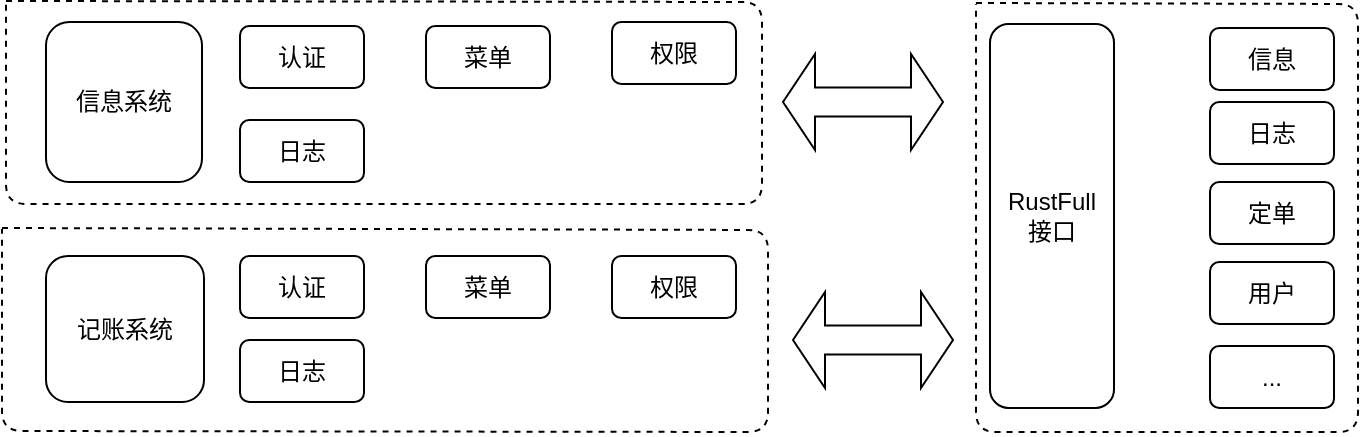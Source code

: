 <mxfile version="12.3.6" type="github" pages="1">
  <diagram id="tJWWhk9epjhnF2ZNmCeK" name="第 1 页">
    <mxGraphModel dx="1822" dy="794" grid="0" gridSize="10" guides="1" tooltips="1" connect="1" arrows="1" fold="1" page="0" pageScale="1" pageWidth="827" pageHeight="1169" math="0" shadow="0">
      <root>
        <mxCell id="0"/>
        <mxCell id="1" parent="0"/>
        <mxCell id="jZChNoaa0mM0v9DQ4_Sb-1" value="信息系统" style="rounded=1;whiteSpace=wrap;html=1;" parent="1" vertex="1">
          <mxGeometry x="-173" y="339" width="78" height="80" as="geometry"/>
        </mxCell>
        <mxCell id="jZChNoaa0mM0v9DQ4_Sb-2" value="记账系统" style="rounded=1;whiteSpace=wrap;html=1;" parent="1" vertex="1">
          <mxGeometry x="-173" y="456" width="79" height="73" as="geometry"/>
        </mxCell>
        <mxCell id="jZChNoaa0mM0v9DQ4_Sb-7" value="" style="endArrow=none;dashed=1;html=1;" parent="1" edge="1">
          <mxGeometry width="50" height="50" relative="1" as="geometry">
            <mxPoint x="-193" y="328.5" as="sourcePoint"/>
            <mxPoint x="-193" y="329" as="targetPoint"/>
            <Array as="points">
              <mxPoint x="185" y="329"/>
              <mxPoint x="185" y="430"/>
              <mxPoint x="-193" y="430"/>
            </Array>
          </mxGeometry>
        </mxCell>
        <mxCell id="jZChNoaa0mM0v9DQ4_Sb-9" value="认证" style="rounded=1;whiteSpace=wrap;html=1;" parent="1" vertex="1">
          <mxGeometry x="-76" y="341" width="62" height="31" as="geometry"/>
        </mxCell>
        <mxCell id="jZChNoaa0mM0v9DQ4_Sb-10" value="菜单" style="rounded=1;whiteSpace=wrap;html=1;" parent="1" vertex="1">
          <mxGeometry x="17" y="341" width="62" height="31" as="geometry"/>
        </mxCell>
        <mxCell id="jZChNoaa0mM0v9DQ4_Sb-11" value="权限" style="rounded=1;whiteSpace=wrap;html=1;" parent="1" vertex="1">
          <mxGeometry x="110" y="339" width="62" height="31" as="geometry"/>
        </mxCell>
        <mxCell id="jZChNoaa0mM0v9DQ4_Sb-13" value="" style="endArrow=none;dashed=1;html=1;" parent="1" edge="1">
          <mxGeometry width="50" height="50" relative="1" as="geometry">
            <mxPoint x="-195" y="442" as="sourcePoint"/>
            <mxPoint x="-195" y="442.5" as="targetPoint"/>
            <Array as="points">
              <mxPoint x="188" y="443"/>
              <mxPoint x="188" y="544"/>
              <mxPoint x="-195" y="543.5"/>
            </Array>
          </mxGeometry>
        </mxCell>
        <mxCell id="jZChNoaa0mM0v9DQ4_Sb-14" value="日志" style="rounded=1;whiteSpace=wrap;html=1;" parent="1" vertex="1">
          <mxGeometry x="-76" y="388" width="62" height="31" as="geometry"/>
        </mxCell>
        <mxCell id="jZChNoaa0mM0v9DQ4_Sb-15" value="" style="endArrow=none;dashed=1;html=1;" parent="1" edge="1">
          <mxGeometry width="50" height="50" relative="1" as="geometry">
            <mxPoint x="292" y="329.5" as="sourcePoint"/>
            <mxPoint x="292" y="330" as="targetPoint"/>
            <Array as="points">
              <mxPoint x="483" y="330"/>
              <mxPoint x="483" y="544"/>
              <mxPoint x="292" y="544"/>
            </Array>
          </mxGeometry>
        </mxCell>
        <mxCell id="jZChNoaa0mM0v9DQ4_Sb-16" value="日志" style="rounded=1;whiteSpace=wrap;html=1;" parent="1" vertex="1">
          <mxGeometry x="-76" y="498" width="62" height="31" as="geometry"/>
        </mxCell>
        <mxCell id="jZChNoaa0mM0v9DQ4_Sb-17" value="认证" style="rounded=1;whiteSpace=wrap;html=1;" parent="1" vertex="1">
          <mxGeometry x="-76" y="456" width="62" height="31" as="geometry"/>
        </mxCell>
        <mxCell id="jZChNoaa0mM0v9DQ4_Sb-18" value="菜单" style="rounded=1;whiteSpace=wrap;html=1;" parent="1" vertex="1">
          <mxGeometry x="17" y="456" width="62" height="31" as="geometry"/>
        </mxCell>
        <mxCell id="jZChNoaa0mM0v9DQ4_Sb-19" value="权限" style="rounded=1;whiteSpace=wrap;html=1;" parent="1" vertex="1">
          <mxGeometry x="110" y="456" width="62" height="31" as="geometry"/>
        </mxCell>
        <mxCell id="jZChNoaa0mM0v9DQ4_Sb-20" value="用户" style="rounded=1;whiteSpace=wrap;html=1;" parent="1" vertex="1">
          <mxGeometry x="409" y="459" width="62" height="31" as="geometry"/>
        </mxCell>
        <mxCell id="jZChNoaa0mM0v9DQ4_Sb-21" value="信息" style="rounded=1;whiteSpace=wrap;html=1;" parent="1" vertex="1">
          <mxGeometry x="409" y="342" width="62" height="31" as="geometry"/>
        </mxCell>
        <mxCell id="jZChNoaa0mM0v9DQ4_Sb-22" value="定单" style="rounded=1;whiteSpace=wrap;html=1;" parent="1" vertex="1">
          <mxGeometry x="409" y="419" width="62" height="31" as="geometry"/>
        </mxCell>
        <mxCell id="jZChNoaa0mM0v9DQ4_Sb-23" value="日志" style="rounded=1;whiteSpace=wrap;html=1;" parent="1" vertex="1">
          <mxGeometry x="409" y="379" width="62" height="31" as="geometry"/>
        </mxCell>
        <mxCell id="DrqvwlRdAEcvYH56wbdn-7" value="RustFull&lt;br&gt;接口" style="rounded=1;whiteSpace=wrap;html=1;" parent="1" vertex="1">
          <mxGeometry x="299" y="340" width="62" height="192" as="geometry"/>
        </mxCell>
        <mxCell id="DrqvwlRdAEcvYH56wbdn-10" value="" style="shape=doubleArrow;whiteSpace=wrap;html=1;" parent="1" vertex="1">
          <mxGeometry x="195.5" y="355" width="80" height="48" as="geometry"/>
        </mxCell>
        <mxCell id="DrqvwlRdAEcvYH56wbdn-13" value="" style="shape=doubleArrow;whiteSpace=wrap;html=1;" parent="1" vertex="1">
          <mxGeometry x="200.5" y="474" width="80" height="48" as="geometry"/>
        </mxCell>
        <mxCell id="K3BzRqjtCZcrHwEPIOMa-1" value="..." style="rounded=1;whiteSpace=wrap;html=1;" vertex="1" parent="1">
          <mxGeometry x="409" y="501" width="62" height="31" as="geometry"/>
        </mxCell>
      </root>
    </mxGraphModel>
  </diagram>
</mxfile>

